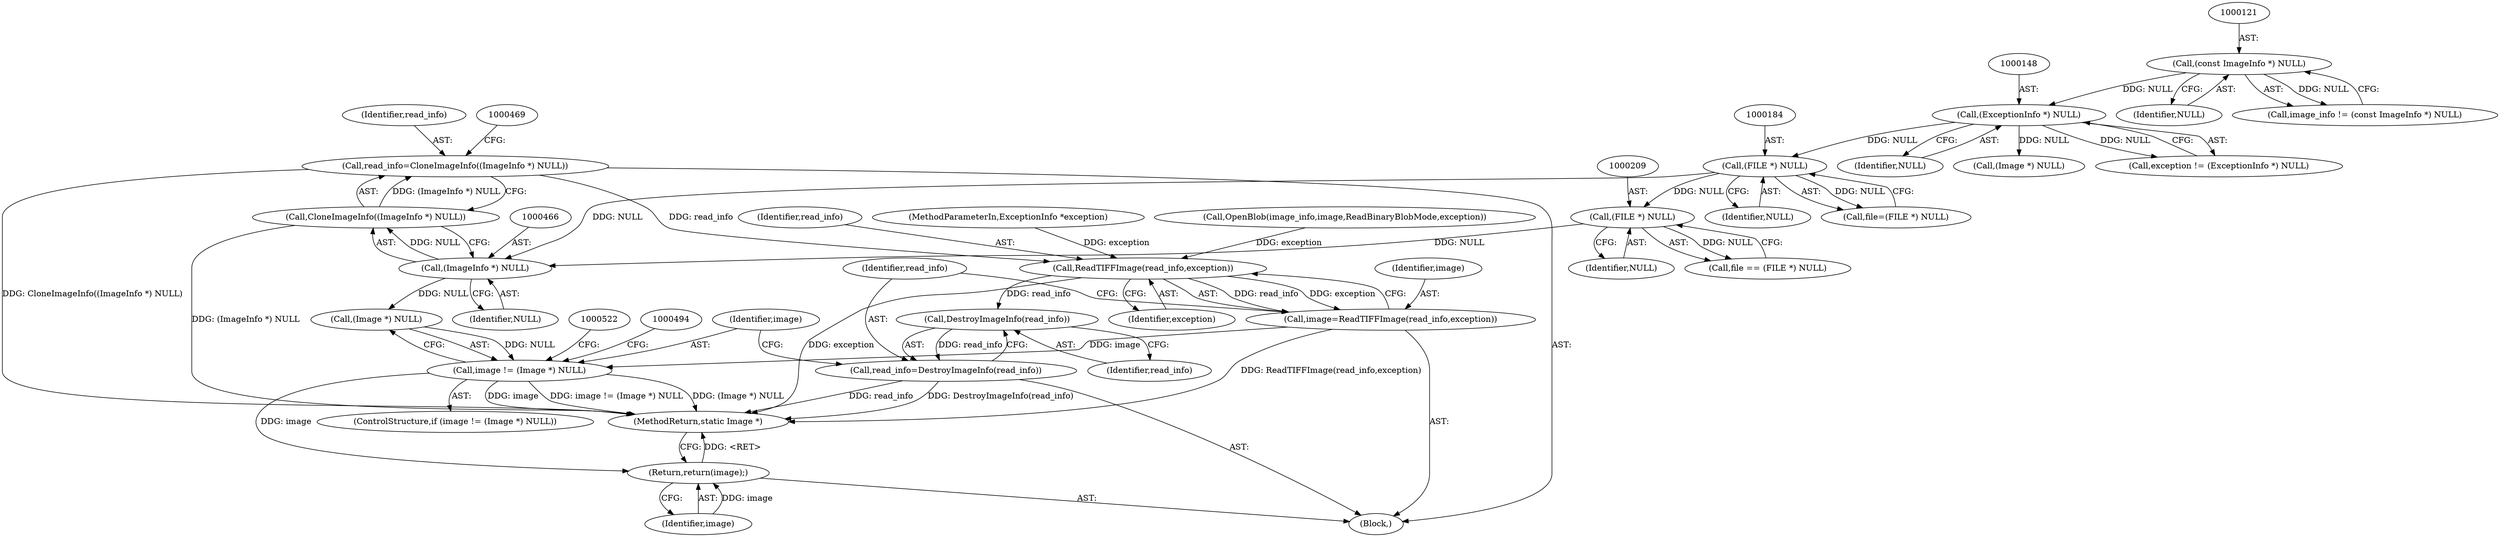 digraph "0_ImageMagick_4e914bbe371433f0590cefdf3bd5f3a5710069f9@API" {
"1000462" [label="(Call,read_info=CloneImageInfo((ImageInfo *) NULL))"];
"1000464" [label="(Call,CloneImageInfo((ImageInfo *) NULL))"];
"1000465" [label="(Call,(ImageInfo *) NULL)"];
"1000183" [label="(Call,(FILE *) NULL)"];
"1000147" [label="(Call,(ExceptionInfo *) NULL)"];
"1000120" [label="(Call,(const ImageInfo *) NULL)"];
"1000208" [label="(Call,(FILE *) NULL)"];
"1000479" [label="(Call,ReadTIFFImage(read_info,exception))"];
"1000477" [label="(Call,image=ReadTIFFImage(read_info,exception))"];
"1000487" [label="(Call,image != (Image *) NULL)"];
"1000525" [label="(Return,return(image);)"];
"1000484" [label="(Call,DestroyImageInfo(read_info))"];
"1000482" [label="(Call,read_info=DestroyImageInfo(read_info))"];
"1000477" [label="(Call,image=ReadTIFFImage(read_info,exception))"];
"1000105" [label="(MethodParameterIn,ExceptionInfo *exception)"];
"1000145" [label="(Call,exception != (ExceptionInfo *) NULL)"];
"1000185" [label="(Identifier,NULL)"];
"1000483" [label="(Identifier,read_info)"];
"1000181" [label="(Call,file=(FILE *) NULL)"];
"1000463" [label="(Identifier,read_info)"];
"1000484" [label="(Call,DestroyImageInfo(read_info))"];
"1000486" [label="(ControlStructure,if (image != (Image *) NULL))"];
"1000479" [label="(Call,ReadTIFFImage(read_info,exception))"];
"1000163" [label="(Call,OpenBlob(image_info,image,ReadBinaryBlobMode,exception))"];
"1000120" [label="(Call,(const ImageInfo *) NULL)"];
"1000485" [label="(Identifier,read_info)"];
"1000526" [label="(Identifier,image)"];
"1000467" [label="(Identifier,NULL)"];
"1000178" [label="(Call,(Image *) NULL)"];
"1000147" [label="(Call,(ExceptionInfo *) NULL)"];
"1000489" [label="(Call,(Image *) NULL)"];
"1000525" [label="(Return,return(image);)"];
"1000488" [label="(Identifier,image)"];
"1000482" [label="(Call,read_info=DestroyImageInfo(read_info))"];
"1000481" [label="(Identifier,exception)"];
"1000527" [label="(MethodReturn,static Image *)"];
"1000106" [label="(Block,)"];
"1000462" [label="(Call,read_info=CloneImageInfo((ImageInfo *) NULL))"];
"1000478" [label="(Identifier,image)"];
"1000122" [label="(Identifier,NULL)"];
"1000149" [label="(Identifier,NULL)"];
"1000464" [label="(Call,CloneImageInfo((ImageInfo *) NULL))"];
"1000210" [label="(Identifier,NULL)"];
"1000487" [label="(Call,image != (Image *) NULL)"];
"1000208" [label="(Call,(FILE *) NULL)"];
"1000480" [label="(Identifier,read_info)"];
"1000118" [label="(Call,image_info != (const ImageInfo *) NULL)"];
"1000206" [label="(Call,file == (FILE *) NULL)"];
"1000465" [label="(Call,(ImageInfo *) NULL)"];
"1000183" [label="(Call,(FILE *) NULL)"];
"1000462" -> "1000106"  [label="AST: "];
"1000462" -> "1000464"  [label="CFG: "];
"1000463" -> "1000462"  [label="AST: "];
"1000464" -> "1000462"  [label="AST: "];
"1000469" -> "1000462"  [label="CFG: "];
"1000462" -> "1000527"  [label="DDG: CloneImageInfo((ImageInfo *) NULL)"];
"1000464" -> "1000462"  [label="DDG: (ImageInfo *) NULL"];
"1000462" -> "1000479"  [label="DDG: read_info"];
"1000464" -> "1000465"  [label="CFG: "];
"1000465" -> "1000464"  [label="AST: "];
"1000464" -> "1000527"  [label="DDG: (ImageInfo *) NULL"];
"1000465" -> "1000464"  [label="DDG: NULL"];
"1000465" -> "1000467"  [label="CFG: "];
"1000466" -> "1000465"  [label="AST: "];
"1000467" -> "1000465"  [label="AST: "];
"1000183" -> "1000465"  [label="DDG: NULL"];
"1000208" -> "1000465"  [label="DDG: NULL"];
"1000465" -> "1000489"  [label="DDG: NULL"];
"1000183" -> "1000181"  [label="AST: "];
"1000183" -> "1000185"  [label="CFG: "];
"1000184" -> "1000183"  [label="AST: "];
"1000185" -> "1000183"  [label="AST: "];
"1000181" -> "1000183"  [label="CFG: "];
"1000183" -> "1000181"  [label="DDG: NULL"];
"1000147" -> "1000183"  [label="DDG: NULL"];
"1000183" -> "1000208"  [label="DDG: NULL"];
"1000147" -> "1000145"  [label="AST: "];
"1000147" -> "1000149"  [label="CFG: "];
"1000148" -> "1000147"  [label="AST: "];
"1000149" -> "1000147"  [label="AST: "];
"1000145" -> "1000147"  [label="CFG: "];
"1000147" -> "1000145"  [label="DDG: NULL"];
"1000120" -> "1000147"  [label="DDG: NULL"];
"1000147" -> "1000178"  [label="DDG: NULL"];
"1000120" -> "1000118"  [label="AST: "];
"1000120" -> "1000122"  [label="CFG: "];
"1000121" -> "1000120"  [label="AST: "];
"1000122" -> "1000120"  [label="AST: "];
"1000118" -> "1000120"  [label="CFG: "];
"1000120" -> "1000118"  [label="DDG: NULL"];
"1000208" -> "1000206"  [label="AST: "];
"1000208" -> "1000210"  [label="CFG: "];
"1000209" -> "1000208"  [label="AST: "];
"1000210" -> "1000208"  [label="AST: "];
"1000206" -> "1000208"  [label="CFG: "];
"1000208" -> "1000206"  [label="DDG: NULL"];
"1000479" -> "1000477"  [label="AST: "];
"1000479" -> "1000481"  [label="CFG: "];
"1000480" -> "1000479"  [label="AST: "];
"1000481" -> "1000479"  [label="AST: "];
"1000477" -> "1000479"  [label="CFG: "];
"1000479" -> "1000527"  [label="DDG: exception"];
"1000479" -> "1000477"  [label="DDG: read_info"];
"1000479" -> "1000477"  [label="DDG: exception"];
"1000163" -> "1000479"  [label="DDG: exception"];
"1000105" -> "1000479"  [label="DDG: exception"];
"1000479" -> "1000484"  [label="DDG: read_info"];
"1000477" -> "1000106"  [label="AST: "];
"1000478" -> "1000477"  [label="AST: "];
"1000483" -> "1000477"  [label="CFG: "];
"1000477" -> "1000527"  [label="DDG: ReadTIFFImage(read_info,exception)"];
"1000477" -> "1000487"  [label="DDG: image"];
"1000487" -> "1000486"  [label="AST: "];
"1000487" -> "1000489"  [label="CFG: "];
"1000488" -> "1000487"  [label="AST: "];
"1000489" -> "1000487"  [label="AST: "];
"1000494" -> "1000487"  [label="CFG: "];
"1000522" -> "1000487"  [label="CFG: "];
"1000487" -> "1000527"  [label="DDG: (Image *) NULL"];
"1000487" -> "1000527"  [label="DDG: image"];
"1000487" -> "1000527"  [label="DDG: image != (Image *) NULL"];
"1000489" -> "1000487"  [label="DDG: NULL"];
"1000487" -> "1000525"  [label="DDG: image"];
"1000525" -> "1000106"  [label="AST: "];
"1000525" -> "1000526"  [label="CFG: "];
"1000526" -> "1000525"  [label="AST: "];
"1000527" -> "1000525"  [label="CFG: "];
"1000525" -> "1000527"  [label="DDG: <RET>"];
"1000526" -> "1000525"  [label="DDG: image"];
"1000484" -> "1000482"  [label="AST: "];
"1000484" -> "1000485"  [label="CFG: "];
"1000485" -> "1000484"  [label="AST: "];
"1000482" -> "1000484"  [label="CFG: "];
"1000484" -> "1000482"  [label="DDG: read_info"];
"1000482" -> "1000106"  [label="AST: "];
"1000483" -> "1000482"  [label="AST: "];
"1000488" -> "1000482"  [label="CFG: "];
"1000482" -> "1000527"  [label="DDG: read_info"];
"1000482" -> "1000527"  [label="DDG: DestroyImageInfo(read_info)"];
}
